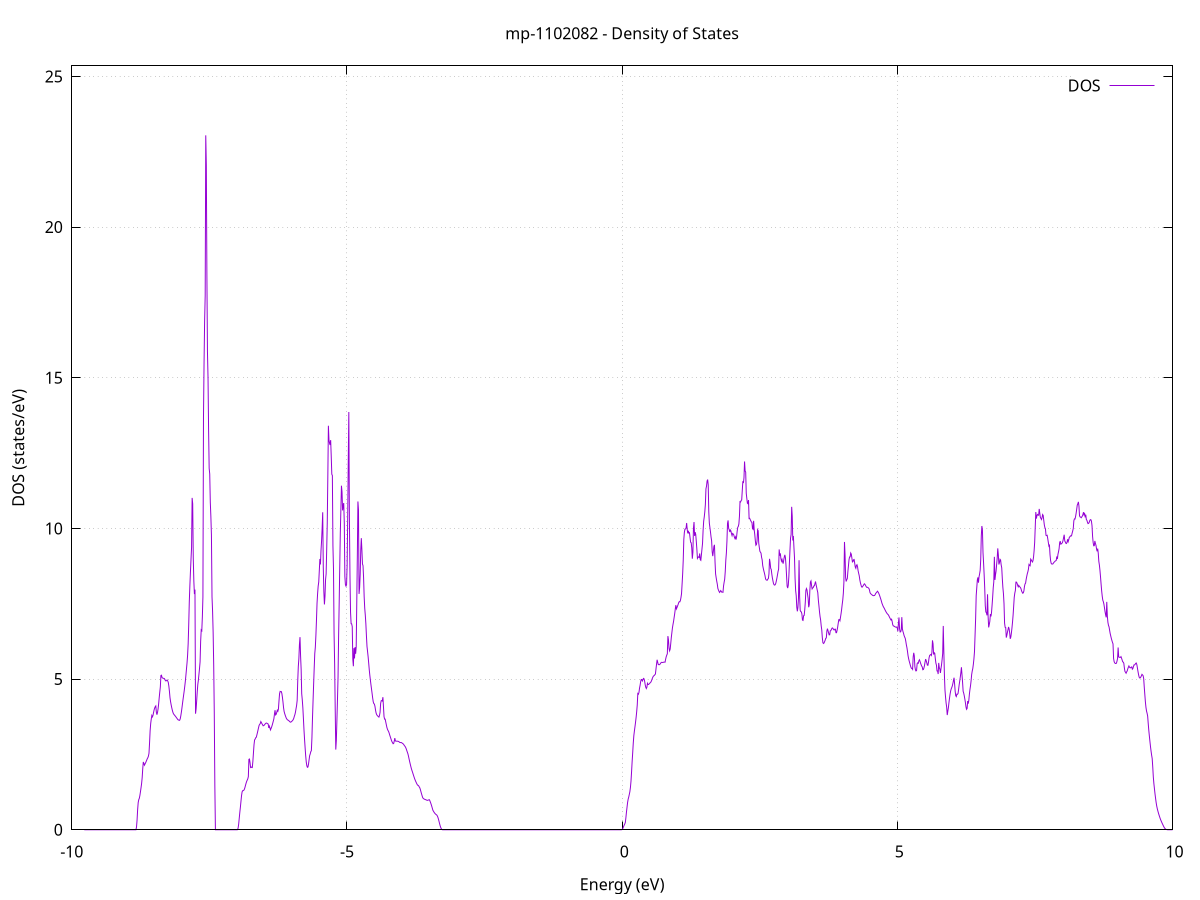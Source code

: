 set title 'mp-1102082 - Density of States'
set xlabel 'Energy (eV)'
set ylabel 'DOS (states/eV)'
set grid
set xrange [-10:10]
set yrange [0:25.351]
set xzeroaxis lt -1
set terminal png size 800,600
set output 'mp-1102082_dos_gnuplot.png'
plot '-' using 1:2 with lines title 'DOS'
-9.773400 0.000000
-9.763100 0.000000
-9.752800 0.000000
-9.742500 0.000000
-9.732200 0.000000
-9.721900 0.000000
-9.711600 0.000000
-9.701200 0.000000
-9.690900 0.000000
-9.680600 0.000000
-9.670300 0.000000
-9.660000 0.000000
-9.649700 0.000000
-9.639300 0.000000
-9.629000 0.000000
-9.618700 0.000000
-9.608400 0.000000
-9.598100 0.000000
-9.587800 0.000000
-9.577400 0.000000
-9.567100 0.000000
-9.556800 0.000000
-9.546500 0.000000
-9.536200 0.000000
-9.525900 0.000000
-9.515500 0.000000
-9.505200 0.000000
-9.494900 0.000000
-9.484600 0.000000
-9.474300 0.000000
-9.464000 0.000000
-9.453600 0.000000
-9.443300 0.000000
-9.433000 0.000000
-9.422700 0.000000
-9.412400 0.000000
-9.402100 0.000000
-9.391800 0.000000
-9.381400 0.000000
-9.371100 0.000000
-9.360800 0.000000
-9.350500 0.000000
-9.340200 0.000000
-9.329900 0.000000
-9.319500 0.000000
-9.309200 0.000000
-9.298900 0.000000
-9.288600 0.000000
-9.278300 0.000000
-9.268000 0.000000
-9.257600 0.000000
-9.247300 0.000000
-9.237000 0.000000
-9.226700 0.000000
-9.216400 0.000000
-9.206100 0.000000
-9.195700 0.000000
-9.185400 0.000000
-9.175100 0.000000
-9.164800 0.000000
-9.154500 0.000000
-9.144200 0.000000
-9.133900 0.000000
-9.123500 0.000000
-9.113200 0.000000
-9.102900 0.000000
-9.092600 0.000000
-9.082300 0.000000
-9.072000 0.000000
-9.061600 0.000000
-9.051300 0.000000
-9.041000 0.000000
-9.030700 0.000000
-9.020400 0.000000
-9.010100 0.000000
-8.999700 0.000000
-8.989400 0.000000
-8.979100 0.000000
-8.968800 0.000000
-8.958500 0.000000
-8.948200 0.000000
-8.937800 0.000000
-8.927500 0.000000
-8.917200 0.000000
-8.906900 0.000000
-8.896600 0.000000
-8.886300 0.000000
-8.876000 0.000000
-8.865600 0.000000
-8.855300 0.000000
-8.845000 0.000000
-8.834700 0.000600
-8.824400 0.086500
-8.814100 0.317700
-8.803700 0.668300
-8.793400 0.904200
-8.783100 1.000900
-8.772800 1.045300
-8.762500 1.140600
-8.752200 1.264800
-8.741800 1.396400
-8.731500 1.535000
-8.721200 1.728400
-8.710900 2.024100
-8.700600 2.250600
-8.690300 2.202200
-8.679900 2.143800
-8.669600 2.183100
-8.659300 2.221200
-8.649000 2.265300
-8.638700 2.311500
-8.628400 2.357400
-8.618000 2.391800
-8.607700 2.444500
-8.597400 2.537800
-8.587100 2.879700
-8.576800 3.282800
-8.566500 3.523700
-8.556200 3.671500
-8.545800 3.790800
-8.535500 3.746400
-8.525200 3.792600
-8.514900 3.888000
-8.504600 3.974400
-8.494300 4.040400
-8.483900 4.085300
-8.473600 4.110200
-8.463300 3.895400
-8.453000 3.820200
-8.442700 3.891100
-8.432400 4.010800
-8.422000 4.176700
-8.411700 4.379400
-8.401400 4.568400
-8.391100 4.740800
-8.380800 5.119700
-8.370500 5.130200
-8.360100 5.053400
-8.349800 5.036100
-8.339500 5.025300
-8.329200 5.026500
-8.318900 5.019800
-8.308600 4.990100
-8.298300 4.946700
-8.287900 4.938700
-8.277600 4.957300
-8.267300 4.970700
-8.257000 4.940100
-8.246700 4.887300
-8.236400 4.766600
-8.226000 4.596700
-8.215700 4.387000
-8.205400 4.255300
-8.195100 4.150600
-8.184800 4.059400
-8.174500 3.976400
-8.164100 3.905900
-8.153800 3.854600
-8.143500 3.826900
-8.133200 3.804100
-8.122900 3.781100
-8.112600 3.757200
-8.102200 3.731000
-8.091900 3.704800
-8.081600 3.678300
-8.071300 3.653200
-8.061000 3.643300
-8.050700 3.634000
-8.040300 3.633600
-8.030000 3.682000
-8.019700 3.776500
-8.009400 3.897800
-7.999100 4.034200
-7.988800 4.183400
-7.978500 4.328500
-7.968100 4.466400
-7.957800 4.605400
-7.947500 4.758800
-7.937200 4.922600
-7.926900 5.120400
-7.916600 5.328100
-7.906200 5.535300
-7.895900 5.789300
-7.885600 6.168800
-7.875300 6.810100
-7.865000 7.563800
-7.854700 8.088000
-7.844300 8.553700
-7.834000 8.971600
-7.823700 9.372000
-7.813400 11.013500
-7.803100 10.818200
-7.792800 9.010100
-7.782400 8.251800
-7.772100 7.821500
-7.761800 7.969100
-7.751500 3.852400
-7.741200 4.014600
-7.730900 4.282000
-7.720600 4.578300
-7.710200 4.823000
-7.699900 4.966600
-7.689600 5.160100
-7.679300 5.353100
-7.669000 5.570800
-7.658700 6.254500
-7.648300 6.631500
-7.638000 6.605900
-7.627700 7.060700
-7.617400 7.725500
-7.607100 13.698700
-7.596800 15.480100
-7.586400 16.898000
-7.576100 17.725700
-7.565800 23.046700
-7.555500 22.048200
-7.545200 18.449100
-7.534900 15.869300
-7.524500 14.988300
-7.514200 13.260500
-7.503900 11.995500
-7.493600 11.807600
-7.483300 10.872000
-7.473000 10.400400
-7.462700 9.780300
-7.452300 7.732500
-7.442000 7.264000
-7.431700 6.550600
-7.421400 5.455100
-7.411100 3.889300
-7.400800 1.456300
-7.390400 0.000000
-7.380100 0.000000
-7.369800 0.000000
-7.359500 0.000000
-7.349200 0.000000
-7.338900 0.000000
-7.328500 0.000000
-7.318200 0.000000
-7.307900 0.000000
-7.297600 0.000000
-7.287300 0.000000
-7.277000 0.000000
-7.266600 0.000000
-7.256300 0.000000
-7.246000 0.000000
-7.235700 0.000000
-7.225400 0.000000
-7.215100 0.000000
-7.204700 0.000000
-7.194400 0.000000
-7.184100 0.000000
-7.173800 0.000000
-7.163500 0.000000
-7.153200 0.000000
-7.142900 0.000000
-7.132500 0.000000
-7.122200 0.000000
-7.111900 0.000000
-7.101600 0.000000
-7.091300 0.000000
-7.081000 0.000000
-7.070600 0.000000
-7.060300 0.000000
-7.050000 0.000000
-7.039700 0.000000
-7.029400 0.000000
-7.019100 0.000000
-7.008700 0.000000
-6.998400 0.000000
-6.988100 0.003000
-6.977800 0.060100
-6.967500 0.190200
-6.957200 0.386600
-6.946800 0.579200
-6.936500 0.752500
-6.926200 0.939500
-6.915900 1.130400
-6.905600 1.255400
-6.895300 1.296800
-6.885000 1.298200
-6.874600 1.312100
-6.864300 1.343400
-6.854000 1.402500
-6.843700 1.475200
-6.833400 1.543600
-6.823100 1.602300
-6.812700 1.646200
-6.802400 1.688700
-6.792100 1.763200
-6.781800 2.337500
-6.771500 2.347900
-6.761200 2.224100
-6.750800 2.062900
-6.740500 2.065300
-6.730200 2.084200
-6.719900 2.070700
-6.709600 2.274300
-6.699300 2.551900
-6.688900 2.821000
-6.678600 2.982000
-6.668300 3.009000
-6.658000 3.055500
-6.647700 3.070300
-6.637400 3.144900
-6.627000 3.223400
-6.616700 3.306400
-6.606400 3.390400
-6.596100 3.468000
-6.585800 3.497600
-6.575500 3.526500
-6.565200 3.590700
-6.554800 3.557900
-6.544500 3.518500
-6.534200 3.488900
-6.523900 3.451300
-6.513600 3.454500
-6.503300 3.473000
-6.492900 3.496500
-6.482600 3.520400
-6.472300 3.536200
-6.462000 3.542500
-6.451700 3.533300
-6.441400 3.519400
-6.431000 3.508300
-6.420700 3.380600
-6.410400 3.438400
-6.400100 3.383300
-6.389800 3.314200
-6.379500 3.360100
-6.369100 3.411100
-6.358800 3.469700
-6.348500 3.538300
-6.338200 3.609500
-6.327900 3.686300
-6.317600 3.832300
-6.307300 3.969100
-6.296900 3.812400
-6.286600 3.831600
-6.276300 3.895400
-6.266000 3.966300
-6.255700 3.933700
-6.245400 4.007400
-6.235000 4.279900
-6.224700 4.517000
-6.214400 4.592600
-6.204100 4.582900
-6.193800 4.587100
-6.183500 4.528700
-6.173100 4.399400
-6.162800 4.243800
-6.152500 4.054900
-6.142200 3.928000
-6.131900 3.857300
-6.121600 3.798600
-6.111200 3.746000
-6.100900 3.697200
-6.090600 3.669600
-6.080300 3.646600
-6.070000 3.638000
-6.059700 3.625600
-6.049400 3.606900
-6.039000 3.587500
-6.028700 3.570700
-6.018400 3.574600
-6.008100 3.590600
-5.997800 3.607900
-5.987500 3.627100
-5.977100 3.655900
-5.966800 3.698700
-5.956500 3.766500
-5.946200 3.820600
-5.935900 3.903200
-5.925600 4.016200
-5.915200 4.126300
-5.904900 4.294600
-5.894600 4.931800
-5.884300 5.416800
-5.874000 5.676000
-5.863700 6.143800
-5.853300 6.393400
-5.843000 5.773700
-5.832700 5.327800
-5.822400 4.515800
-5.812100 4.314400
-5.801800 4.055300
-5.791400 3.695600
-5.781100 3.316200
-5.770800 3.000700
-5.760500 2.725000
-5.750200 2.458500
-5.739900 2.251200
-5.729600 2.126900
-5.719200 2.073500
-5.708900 2.083900
-5.698600 2.182800
-5.688300 2.323500
-5.678000 2.459700
-5.667700 2.516400
-5.657300 2.593100
-5.647000 2.624200
-5.636700 3.052800
-5.626400 3.706800
-5.616100 4.282500
-5.605800 4.829200
-5.595400 5.364900
-5.585100 5.846900
-5.574800 6.059200
-5.564500 6.453500
-5.554200 6.954300
-5.543900 7.517500
-5.533500 7.839200
-5.523200 8.086100
-5.512900 8.220700
-5.502600 8.600000
-5.492300 8.986200
-5.482000 8.806000
-5.471700 9.269500
-5.461300 9.590100
-5.451000 10.012400
-5.440700 10.536900
-5.430400 8.713700
-5.420100 7.905100
-5.409800 7.477700
-5.399400 7.746000
-5.389100 8.299500
-5.378800 8.489900
-5.368500 9.281800
-5.358200 10.179900
-5.347900 11.707800
-5.337500 13.407600
-5.327200 12.937400
-5.316900 12.830800
-5.306600 12.769300
-5.296300 12.931600
-5.286000 12.402000
-5.275600 11.798400
-5.265300 11.756300
-5.255000 9.423600
-5.244700 8.640900
-5.234400 6.516000
-5.224100 5.512300
-5.213800 4.035700
-5.203400 2.662100
-5.193100 2.964200
-5.182800 3.631600
-5.172500 4.327400
-5.162200 5.061300
-5.151900 6.424900
-5.141500 7.522800
-5.131200 8.726400
-5.120900 9.854900
-5.110600 10.626900
-5.100300 11.419400
-5.090000 11.214800
-5.079600 10.598900
-5.069300 10.750300
-5.059000 10.843200
-5.048700 10.189800
-5.038400 8.411300
-5.028100 8.131900
-5.017700 8.086800
-5.007400 8.132000
-4.997100 8.768400
-4.986800 10.319900
-4.976500 12.225000
-4.966200 13.863900
-4.955800 10.346600
-4.945500 8.456100
-4.935200 7.225700
-4.924900 6.839000
-4.914600 6.833900
-4.904300 6.741400
-4.894000 5.667000
-4.883600 5.427200
-4.873300 6.026700
-4.863000 5.685600
-4.852700 6.063000
-4.842400 5.842300
-4.832100 6.068400
-4.821700 7.577100
-4.811400 9.099600
-4.801100 10.895600
-4.790800 10.611100
-4.780500 7.826600
-4.770200 8.034500
-4.759800 8.474800
-4.749500 9.284900
-4.739200 9.677400
-4.728900 9.291000
-4.718600 8.823600
-4.708300 8.764300
-4.697900 8.358400
-4.687600 7.735900
-4.677300 7.351700
-4.667000 7.122200
-4.656700 6.836800
-4.646400 6.435900
-4.636100 6.084500
-4.625700 5.913800
-4.615400 5.737900
-4.605100 5.529700
-4.594800 5.308000
-4.584500 5.124100
-4.574200 4.964200
-4.563800 4.807100
-4.553500 4.665400
-4.543200 4.519400
-4.532900 4.370200
-4.522600 4.247400
-4.512300 4.188400
-4.501900 4.171000
-4.491600 4.097700
-4.481300 3.973900
-4.471000 3.876500
-4.460700 3.823500
-4.450400 3.793500
-4.440000 3.774500
-4.429700 3.754000
-4.419400 3.739100
-4.409100 3.796000
-4.398800 3.894100
-4.388500 4.186800
-4.378100 4.280900
-4.367800 4.289800
-4.357500 4.275000
-4.347200 4.401000
-4.336900 4.084300
-4.326600 3.757400
-4.316300 3.670700
-4.305900 3.672800
-4.295600 3.579600
-4.285300 3.488600
-4.275000 3.399500
-4.264700 3.338800
-4.254400 3.295200
-4.244000 3.263200
-4.233700 3.209400
-4.223400 3.146100
-4.213100 3.087800
-4.202800 3.029600
-4.192500 2.970800
-4.182100 2.923200
-4.171800 2.888600
-4.161500 2.855200
-4.151200 2.866000
-4.140900 2.941600
-4.130600 3.041500
-4.120200 2.951100
-4.109900 2.939100
-4.099600 2.941100
-4.089300 2.940700
-4.079000 2.938200
-4.068700 2.934500
-4.058400 2.927100
-4.048000 2.909400
-4.037700 2.895400
-4.027400 2.893900
-4.017100 2.896600
-4.006800 2.889800
-3.996500 2.874000
-3.986100 2.859500
-3.975800 2.846600
-3.965500 2.820000
-3.955200 2.789800
-3.944900 2.768200
-3.934600 2.735200
-3.924200 2.690800
-3.913900 2.633700
-3.903600 2.578500
-3.893300 2.524800
-3.883000 2.449000
-3.872700 2.360500
-3.862300 2.275000
-3.852000 2.192700
-3.841700 2.114700
-3.831400 2.040200
-3.821100 1.977700
-3.810800 1.922100
-3.800500 1.862000
-3.790100 1.802900
-3.779800 1.744300
-3.769500 1.689600
-3.759200 1.641700
-3.748900 1.597800
-3.738600 1.556200
-3.728200 1.517200
-3.717900 1.482100
-3.707600 1.476400
-3.697300 1.457500
-3.687000 1.422500
-3.676700 1.392800
-3.666300 1.335500
-3.656000 1.264700
-3.645700 1.197100
-3.635400 1.132700
-3.625100 1.072700
-3.614800 1.041700
-3.604400 1.028100
-3.594100 1.016100
-3.583800 1.008000
-3.573500 1.001000
-3.563200 0.993100
-3.552900 0.985500
-3.542500 0.975700
-3.532200 0.979500
-3.521900 0.985800
-3.511600 0.994400
-3.501300 0.995500
-3.491000 0.950400
-3.480700 0.900000
-3.470300 0.844400
-3.460000 0.783600
-3.449700 0.718200
-3.439400 0.650800
-3.429100 0.617500
-3.418800 0.585900
-3.408400 0.558100
-3.398100 0.534900
-3.387800 0.516100
-3.377500 0.502500
-3.367200 0.486000
-3.356900 0.454400
-3.346500 0.407100
-3.336200 0.344300
-3.325900 0.268300
-3.315600 0.192200
-3.305300 0.123400
-3.295000 0.069300
-3.284600 0.030800
-3.274300 0.007600
-3.264000 0.000000
-3.253700 0.000000
-3.243400 0.000000
-3.233100 0.000000
-3.222800 0.000000
-3.212400 0.000000
-3.202100 0.000000
-3.191800 0.000000
-3.181500 0.000000
-3.171200 0.000000
-3.160900 0.000000
-3.150500 0.000000
-3.140200 0.000000
-3.129900 0.000000
-3.119600 0.000000
-3.109300 0.000000
-3.099000 0.000000
-3.088600 0.000000
-3.078300 0.000000
-3.068000 0.000000
-3.057700 0.000000
-3.047400 0.000000
-3.037100 0.000000
-3.026700 0.000000
-3.016400 0.000000
-3.006100 0.000000
-2.995800 0.000000
-2.985500 0.000000
-2.975200 0.000000
-2.964900 0.000000
-2.954500 0.000000
-2.944200 0.000000
-2.933900 0.000000
-2.923600 0.000000
-2.913300 0.000000
-2.903000 0.000000
-2.892600 0.000000
-2.882300 0.000000
-2.872000 0.000000
-2.861700 0.000000
-2.851400 0.000000
-2.841100 0.000000
-2.830700 0.000000
-2.820400 0.000000
-2.810100 0.000000
-2.799800 0.000000
-2.789500 0.000000
-2.779200 0.000000
-2.768800 0.000000
-2.758500 0.000000
-2.748200 0.000000
-2.737900 0.000000
-2.727600 0.000000
-2.717300 0.000000
-2.706900 0.000000
-2.696600 0.000000
-2.686300 0.000000
-2.676000 0.000000
-2.665700 0.000000
-2.655400 0.000000
-2.645100 0.000000
-2.634700 0.000000
-2.624400 0.000000
-2.614100 0.000000
-2.603800 0.000000
-2.593500 0.000000
-2.583200 0.000000
-2.572800 0.000000
-2.562500 0.000000
-2.552200 0.000000
-2.541900 0.000000
-2.531600 0.000000
-2.521300 0.000000
-2.510900 0.000000
-2.500600 0.000000
-2.490300 0.000000
-2.480000 0.000000
-2.469700 0.000000
-2.459400 0.000000
-2.449000 0.000000
-2.438700 0.000000
-2.428400 0.000000
-2.418100 0.000000
-2.407800 0.000000
-2.397500 0.000000
-2.387200 0.000000
-2.376800 0.000000
-2.366500 0.000000
-2.356200 0.000000
-2.345900 0.000000
-2.335600 0.000000
-2.325300 0.000000
-2.314900 0.000000
-2.304600 0.000000
-2.294300 0.000000
-2.284000 0.000000
-2.273700 0.000000
-2.263400 0.000000
-2.253000 0.000000
-2.242700 0.000000
-2.232400 0.000000
-2.222100 0.000000
-2.211800 0.000000
-2.201500 0.000000
-2.191100 0.000000
-2.180800 0.000000
-2.170500 0.000000
-2.160200 0.000000
-2.149900 0.000000
-2.139600 0.000000
-2.129200 0.000000
-2.118900 0.000000
-2.108600 0.000000
-2.098300 0.000000
-2.088000 0.000000
-2.077700 0.000000
-2.067400 0.000000
-2.057000 0.000000
-2.046700 0.000000
-2.036400 0.000000
-2.026100 0.000000
-2.015800 0.000000
-2.005500 0.000000
-1.995100 0.000000
-1.984800 0.000000
-1.974500 0.000000
-1.964200 0.000000
-1.953900 0.000000
-1.943600 0.000000
-1.933200 0.000000
-1.922900 0.000000
-1.912600 0.000000
-1.902300 0.000000
-1.892000 0.000000
-1.881700 0.000000
-1.871300 0.000000
-1.861000 0.000000
-1.850700 0.000000
-1.840400 0.000000
-1.830100 0.000000
-1.819800 0.000000
-1.809500 0.000000
-1.799100 0.000000
-1.788800 0.000000
-1.778500 0.000000
-1.768200 0.000000
-1.757900 0.000000
-1.747600 0.000000
-1.737200 0.000000
-1.726900 0.000000
-1.716600 0.000000
-1.706300 0.000000
-1.696000 0.000000
-1.685700 0.000000
-1.675300 0.000000
-1.665000 0.000000
-1.654700 0.000000
-1.644400 0.000000
-1.634100 0.000000
-1.623800 0.000000
-1.613400 0.000000
-1.603100 0.000000
-1.592800 0.000000
-1.582500 0.000000
-1.572200 0.000000
-1.561900 0.000000
-1.551600 0.000000
-1.541200 0.000000
-1.530900 0.000000
-1.520600 0.000000
-1.510300 0.000000
-1.500000 0.000000
-1.489700 0.000000
-1.479300 0.000000
-1.469000 0.000000
-1.458700 0.000000
-1.448400 0.000000
-1.438100 0.000000
-1.427800 0.000000
-1.417400 0.000000
-1.407100 0.000000
-1.396800 0.000000
-1.386500 0.000000
-1.376200 0.000000
-1.365900 0.000000
-1.355500 0.000000
-1.345200 0.000000
-1.334900 0.000000
-1.324600 0.000000
-1.314300 0.000000
-1.304000 0.000000
-1.293600 0.000000
-1.283300 0.000000
-1.273000 0.000000
-1.262700 0.000000
-1.252400 0.000000
-1.242100 0.000000
-1.231800 0.000000
-1.221400 0.000000
-1.211100 0.000000
-1.200800 0.000000
-1.190500 0.000000
-1.180200 0.000000
-1.169900 0.000000
-1.159500 0.000000
-1.149200 0.000000
-1.138900 0.000000
-1.128600 0.000000
-1.118300 0.000000
-1.108000 0.000000
-1.097600 0.000000
-1.087300 0.000000
-1.077000 0.000000
-1.066700 0.000000
-1.056400 0.000000
-1.046100 0.000000
-1.035700 0.000000
-1.025400 0.000000
-1.015100 0.000000
-1.004800 0.000000
-0.994500 0.000000
-0.984200 0.000000
-0.973900 0.000000
-0.963500 0.000000
-0.953200 0.000000
-0.942900 0.000000
-0.932600 0.000000
-0.922300 0.000000
-0.912000 0.000000
-0.901600 0.000000
-0.891300 0.000000
-0.881000 0.000000
-0.870700 0.000000
-0.860400 0.000000
-0.850100 0.000000
-0.839700 0.000000
-0.829400 0.000000
-0.819100 0.000000
-0.808800 0.000000
-0.798500 0.000000
-0.788200 0.000000
-0.777800 0.000000
-0.767500 0.000000
-0.757200 0.000000
-0.746900 0.000000
-0.736600 0.000000
-0.726300 0.000000
-0.715900 0.000000
-0.705600 0.000000
-0.695300 0.000000
-0.685000 0.000000
-0.674700 0.000000
-0.664400 0.000000
-0.654100 0.000000
-0.643700 0.000000
-0.633400 0.000000
-0.623100 0.000000
-0.612800 0.000000
-0.602500 0.000000
-0.592200 0.000000
-0.581800 0.000000
-0.571500 0.000000
-0.561200 0.000000
-0.550900 0.000000
-0.540600 0.000000
-0.530300 0.000000
-0.519900 0.000000
-0.509600 0.000000
-0.499300 0.000000
-0.489000 0.000000
-0.478700 0.000000
-0.468400 0.000000
-0.458000 0.000000
-0.447700 0.000000
-0.437400 0.000000
-0.427100 0.000000
-0.416800 0.000000
-0.406500 0.000000
-0.396200 0.000000
-0.385800 0.000000
-0.375500 0.000000
-0.365200 0.000000
-0.354900 0.000000
-0.344600 0.000000
-0.334300 0.000000
-0.323900 0.000000
-0.313600 0.000000
-0.303300 0.000000
-0.293000 0.000000
-0.282700 0.000000
-0.272400 0.000000
-0.262000 0.000000
-0.251700 0.000000
-0.241400 0.000000
-0.231100 0.000000
-0.220800 0.000000
-0.210500 0.000000
-0.200100 0.000000
-0.189800 0.000000
-0.179500 0.000000
-0.169200 0.000000
-0.158900 0.000000
-0.148600 0.000000
-0.138300 0.000000
-0.127900 0.000000
-0.117600 0.000000
-0.107300 0.000000
-0.097000 0.000000
-0.086700 0.000000
-0.076400 0.000000
-0.066000 0.000000
-0.055700 0.000000
-0.045400 0.000000
-0.035100 0.000000
-0.024800 0.000000
-0.014500 0.000000
-0.004100 0.005200
0.006200 0.025400
0.016500 0.060800
0.026800 0.110200
0.037100 0.154300
0.047400 0.192000
0.057800 0.241800
0.068100 0.400100
0.078400 0.585800
0.088700 0.746800
0.099000 0.905400
0.109300 1.015900
0.119700 1.086400
0.130000 1.172700
0.140300 1.263600
0.150600 1.405700
0.160900 1.615200
0.171200 1.923000
0.181500 2.261400
0.191900 2.560800
0.202200 2.878000
0.212500 3.123800
0.222800 3.280500
0.233100 3.419700
0.243400 3.567800
0.253800 3.729500
0.264100 3.916500
0.274400 4.141300
0.284700 4.520800
0.295000 4.499100
0.305300 4.555400
0.315700 4.698500
0.326000 4.795000
0.336300 4.915000
0.346600 4.988600
0.356900 4.986800
0.367200 4.939700
0.377600 4.985100
0.387900 5.023100
0.398200 5.009400
0.408500 4.931100
0.418800 4.813200
0.429100 4.729700
0.439400 4.687200
0.449800 4.731900
0.460100 4.860400
0.470400 4.821700
0.480700 4.821700
0.491000 4.841900
0.501300 4.867100
0.511700 4.877300
0.522000 4.902300
0.532300 4.940500
0.542600 4.994200
0.552900 5.043900
0.563200 5.085000
0.573600 5.108400
0.583900 5.122900
0.594200 5.143800
0.604500 5.170200
0.614800 5.334600
0.625100 5.494300
0.635500 5.641700
0.645800 5.563300
0.656100 5.485300
0.666400 5.477000
0.676700 5.478100
0.687000 5.492100
0.697300 5.520100
0.707700 5.548000
0.718000 5.557600
0.728300 5.554300
0.738600 5.550500
0.748900 5.557900
0.759200 5.564500
0.769600 5.563900
0.779900 5.561900
0.790200 5.659800
0.800500 5.741000
0.810800 5.795500
0.821100 5.841500
0.831500 6.426900
0.841800 6.298800
0.852100 6.019300
0.862400 5.938400
0.872700 5.996200
0.883000 6.179700
0.893400 6.382800
0.903700 6.543100
0.914000 6.703300
0.924300 6.817200
0.934600 6.918700
0.944900 7.049000
0.955300 7.177200
0.965600 7.327000
0.975900 7.454900
0.986200 7.332500
0.996500 7.376100
1.006800 7.426000
1.017100 7.477700
1.027500 7.537300
1.037800 7.569700
1.048100 7.564600
1.058400 7.607800
1.068700 7.706000
1.079000 7.833400
1.089400 8.159900
1.099700 8.497100
1.110000 8.942700
1.120300 9.627800
1.130600 9.870900
1.140900 9.975700
1.151300 9.982700
1.161600 10.014700
1.171900 10.180300
1.182200 9.966000
1.192500 9.837400
1.202800 9.922600
1.213200 9.846100
1.223500 9.855800
1.233800 9.695600
1.244100 9.543300
1.254400 9.524400
1.264700 9.358100
1.275000 8.995900
1.285400 9.201100
1.295700 10.012200
1.306000 10.212600
1.316300 9.752600
1.326600 9.877700
1.336900 9.802000
1.347300 9.572600
1.357600 9.310900
1.367900 9.006600
1.378200 9.039200
1.388500 9.056300
1.398800 9.041200
1.409200 9.170200
1.419500 8.962200
1.429800 8.942100
1.440100 9.128300
1.450400 9.316400
1.460700 9.504500
1.471100 9.943000
1.481400 10.239200
1.491700 10.378000
1.502000 10.551600
1.512300 10.794700
1.522600 11.313900
1.533000 11.403100
1.543300 11.572600
1.553600 11.622200
1.563900 11.448900
1.574200 10.552400
1.584500 10.174900
1.594800 10.028900
1.605200 9.881900
1.615500 9.716400
1.625800 9.589000
1.636100 9.227200
1.646400 9.080900
1.656700 9.231700
1.667100 9.404400
1.677400 9.456400
1.687700 8.899300
1.698000 8.492500
1.708300 8.365000
1.718600 8.251500
1.729000 8.150700
1.739300 8.010200
1.749600 7.958000
1.759900 7.913600
1.770200 7.876200
1.780500 7.901500
1.790900 7.937600
1.801200 7.912200
1.811500 7.883300
1.821800 7.888000
1.832100 7.881400
1.842400 8.088600
1.852700 8.210900
1.863100 8.316500
1.873400 8.566500
1.883700 8.947100
1.894000 9.189500
1.904300 9.580000
1.914600 10.166700
1.925000 10.267500
1.935300 9.999800
1.945600 9.963200
1.955900 9.882900
1.966200 9.946300
1.976500 9.916200
1.986900 9.826500
1.997200 9.761500
2.007500 9.833700
2.017800 9.817500
2.028100 9.788200
2.038400 9.717600
2.048800 9.669800
2.059100 9.717400
2.069400 9.629800
2.079700 9.727700
2.090000 9.910300
2.100300 10.036900
2.110600 10.068800
2.121000 10.148300
2.131300 10.401300
2.141600 10.887600
2.151900 10.877500
2.162200 10.925800
2.172500 10.947000
2.182900 11.264800
2.193200 11.567000
2.203500 11.506100
2.213800 11.681800
2.224100 12.221900
2.234400 11.905100
2.244800 11.871700
2.255100 11.167000
2.265400 10.996700
2.275700 10.837400
2.286000 10.820200
2.296300 10.941800
2.306700 10.329500
2.317000 10.336500
2.327300 10.292300
2.337600 10.254300
2.347900 10.215600
2.358200 10.199600
2.368600 9.993700
2.378900 9.972000
2.389200 10.253800
2.399500 9.954700
2.409800 9.799400
2.420100 9.590100
2.430400 9.443000
2.440800 9.467900
2.451100 9.582000
2.461400 9.957000
2.471700 9.923600
2.482000 9.508400
2.492300 9.373700
2.502700 9.243800
2.513000 9.211500
2.523300 9.181400
2.533600 9.042700
2.543900 8.960100
2.554200 8.767500
2.564600 8.673700
2.574900 8.590200
2.585200 8.518100
2.595500 8.434400
2.605800 8.328400
2.616100 8.294400
2.626500 8.284000
2.636800 8.282000
2.647100 8.318800
2.657400 8.340600
2.667700 8.495000
2.678000 8.991100
2.688300 8.869800
2.698700 8.677000
2.709000 8.640500
2.719300 8.486700
2.729600 8.360500
2.739900 8.261900
2.750200 8.172000
2.760600 8.131900
2.770900 8.119200
2.781200 8.132500
2.791500 8.177700
2.801800 8.258800
2.812100 8.352800
2.822500 8.460100
2.832800 8.570800
2.843100 8.648200
2.853400 9.304300
2.863700 9.093300
2.874000 9.174100
2.884400 9.005100
2.894700 8.916900
2.905000 8.969700
2.915300 8.888800
2.925600 8.833000
2.935900 8.948700
2.946200 9.055400
2.956600 9.123700
2.966900 9.029200
2.977200 8.776700
2.987500 8.427600
2.997800 8.085000
3.008100 8.021500
3.018500 8.114400
3.028800 8.395800
3.039100 8.844600
3.049400 9.280000
3.059700 9.676200
3.070000 9.798400
3.080400 10.718000
3.090700 10.404300
3.101000 9.600900
3.111300 9.750000
3.121600 9.365700
3.131900 9.023200
3.142300 8.335000
3.152600 7.934700
3.162900 7.767600
3.173200 7.386200
3.183500 7.249200
3.193800 7.380700
3.204200 7.699000
3.214500 8.946500
3.224800 7.740200
3.235100 7.284200
3.245400 7.240300
3.255700 7.231700
3.266000 7.162500
3.276400 6.959600
3.286700 6.948500
3.297000 7.103400
3.307300 7.113500
3.317600 7.295700
3.327900 7.550700
3.338300 7.939600
3.348600 8.005200
3.358900 7.957200
3.369200 7.812900
3.379500 7.677600
3.389800 7.385200
3.400200 7.471800
3.410500 7.938900
3.420800 8.220900
3.431100 8.258200
3.441400 8.107300
3.451700 7.994100
3.462100 8.024000
3.472400 8.037800
3.482700 8.092800
3.493000 8.095800
3.503300 8.168100
3.513600 8.238700
3.523900 8.137100
3.534300 8.045900
3.544600 7.953200
3.554900 7.872300
3.565200 7.619800
3.575500 7.437400
3.585800 7.237800
3.596200 7.075000
3.606500 6.963200
3.616800 6.768600
3.627100 6.631700
3.637400 6.370300
3.647700 6.207500
3.658100 6.182000
3.668400 6.199200
3.678700 6.244300
3.689000 6.291200
3.699300 6.352800
3.709600 6.366700
3.720000 6.593600
3.730300 6.674000
3.740600 6.606000
3.750900 6.534500
3.761200 6.467600
3.771500 6.472500
3.781900 6.601300
3.792200 6.613400
3.802500 6.649900
3.812800 6.690500
3.823100 6.698000
3.833400 6.673400
3.843700 6.638100
3.854100 6.630700
3.864400 6.656700
3.874700 6.657500
3.885000 6.541800
3.895300 6.539900
3.905600 6.621100
3.916000 6.724800
3.926300 6.854100
3.936600 6.973000
3.946900 6.975200
3.957200 6.936600
3.967500 7.054100
3.977900 7.174400
3.988200 7.315800
3.998500 7.480400
4.008800 7.628300
4.019100 7.847300
4.029400 8.214600
4.039800 9.551000
4.050100 9.130200
4.060400 8.374100
4.070700 8.240800
4.081000 8.297000
4.091300 8.337100
4.101600 8.567100
4.112000 8.759200
4.122300 8.965600
4.132600 9.053800
4.142900 9.057000
4.153200 9.184500
4.163500 9.147700
4.173900 9.023600
4.184200 8.888400
4.194500 8.901700
4.204800 8.960300
4.215100 8.969500
4.225400 8.847000
4.235800 8.717800
4.246100 8.677400
4.256400 8.773200
4.266700 8.795700
4.277000 8.731800
4.287300 8.597600
4.297700 8.511500
4.308000 8.429600
4.318300 8.297200
4.328600 8.201700
4.338900 8.131800
4.349200 8.064500
4.359500 8.050200
4.369900 8.078000
4.380200 8.098900
4.390500 8.133600
4.400800 8.162700
4.411100 8.146600
4.421400 8.112800
4.431800 8.076500
4.442100 8.047400
4.452400 8.049300
4.462700 8.041400
4.473000 8.027900
4.483300 8.009600
4.493700 7.959500
4.504000 7.869700
4.514300 7.836700
4.524600 7.820000
4.534900 7.806600
4.545200 7.786800
4.555600 7.774900
4.565900 7.768600
4.576200 7.772200
4.586500 7.776700
4.596800 7.801100
4.607100 7.844600
4.617500 7.865200
4.627800 7.887200
4.638100 7.916600
4.648400 7.895400
4.658700 7.861000
4.669000 7.818400
4.679300 7.768400
4.689700 7.709400
4.700000 7.652800
4.710300 7.589200
4.720600 7.518500
4.730900 7.470000
4.741200 7.421400
4.751600 7.385300
4.761900 7.353800
4.772200 7.313400
4.782500 7.276200
4.792800 7.238600
4.803100 7.208800
4.813500 7.177500
4.823800 7.156300
4.834100 7.138500
4.844400 7.108300
4.854700 7.066600
4.865000 7.029800
4.875400 6.991300
4.885700 6.960700
4.896000 6.985400
4.906300 6.911600
4.916600 6.805600
4.926900 6.765900
4.937200 6.761800
4.947600 6.747400
4.957900 6.735900
4.968200 6.726900
4.978500 6.722600
4.988800 6.728300
4.999100 6.694700
5.009500 6.588100
5.019800 6.864400
5.030100 7.045700
5.040400 6.674900
5.050700 6.564700
5.061000 6.569700
5.071400 6.635600
5.081700 7.056700
5.092000 6.669000
5.102300 6.581500
5.112600 6.521200
5.122900 6.445700
5.133300 6.395200
5.143600 6.354500
5.153900 6.255600
5.164200 6.136700
5.174500 6.044200
5.184800 5.920100
5.195200 5.775500
5.205500 5.678000
5.215800 5.597600
5.226100 5.530500
5.236400 5.458300
5.246700 5.396400
5.257000 5.357000
5.267400 5.351800
5.277700 5.323900
5.288000 5.733600
5.298300 5.873400
5.308600 5.771600
5.318900 5.414200
5.329300 5.305200
5.339600 5.270700
5.349900 5.289000
5.360200 5.512600
5.370500 5.541800
5.380800 5.526100
5.391200 5.606700
5.401500 5.641100
5.411800 5.591500
5.422100 5.531500
5.432400 5.477900
5.442700 5.433300
5.453100 5.402100
5.463400 5.310400
5.473700 5.319200
5.484000 5.371800
5.494300 5.459300
5.504600 5.573500
5.514900 5.664300
5.525300 5.605400
5.535600 5.540500
5.545900 5.462800
5.556200 5.460000
5.566500 5.564300
5.576800 5.707400
5.587200 5.783400
5.597500 5.803700
5.607800 5.815700
5.618100 5.785700
5.628400 5.882300
5.638700 6.286200
5.649100 6.170800
5.659400 5.816800
5.669700 5.876400
5.680000 5.857100
5.690300 5.680600
5.700600 5.533400
5.711000 5.462600
5.721300 5.271700
5.731600 5.271400
5.741900 5.168100
5.752200 5.538500
5.762500 5.382300
5.772800 5.334100
5.783200 5.204000
5.793500 5.351700
5.803800 5.480700
5.814100 5.657400
5.824400 5.849500
5.834700 6.763400
5.845100 5.930000
5.855400 5.150500
5.865700 4.641500
5.876000 4.405800
5.886300 4.207300
5.896600 4.072100
5.907000 3.807200
5.917300 3.931000
5.927600 4.047300
5.937900 4.215100
5.948200 4.366500
5.958500 4.498600
5.968900 4.605200
5.979200 4.675600
5.989500 4.721300
5.999800 4.778000
6.010100 4.859500
6.020400 4.956700
6.030800 5.046000
6.041100 4.834100
6.051400 4.590200
6.061700 4.447300
6.072000 4.419900
6.082300 4.500700
6.092600 4.495000
6.103000 4.521700
6.113300 4.653300
6.123600 4.810700
6.133900 4.932200
6.144200 5.066900
6.154500 5.214600
6.164900 5.392800
6.175200 5.142600
6.185500 4.897600
6.195800 4.598200
6.206100 4.535300
6.216400 4.447500
6.226800 4.337500
6.237100 4.221200
6.247400 4.076800
6.257700 3.997400
6.268000 4.027400
6.278300 4.271100
6.288700 4.186000
6.299000 4.295600
6.309300 4.495200
6.319600 4.653500
6.329900 4.779000
6.340200 4.939900
6.350500 5.147300
6.360900 5.266100
6.371200 5.349800
6.381500 5.492500
6.391800 5.668600
6.402100 5.910500
6.412400 6.450300
6.422800 7.009200
6.433100 7.773600
6.443400 8.026800
6.453700 8.288200
6.464000 8.374800
6.474300 8.199200
6.484700 8.393500
6.495000 8.488100
6.505300 8.608600
6.515600 8.976200
6.525900 9.750600
6.536200 10.080700
6.546600 9.949300
6.556900 9.200300
6.567200 8.856500
6.577500 8.470600
6.587800 8.037100
6.598100 7.440100
6.608400 7.225700
6.618800 7.205500
6.629100 7.116300
6.639400 7.816200
6.649700 7.075600
6.660000 6.716100
6.670300 6.810500
6.680700 6.915700
6.691000 7.157500
6.701300 7.080400
6.711600 7.211200
6.721900 7.456100
6.732200 7.718100
6.742600 8.031100
6.752900 8.225900
6.763200 9.059000
6.773500 8.291600
6.783800 8.458500
6.794100 8.583900
6.804500 8.804600
6.814800 9.018200
6.825100 9.337900
6.835400 9.129300
6.845700 8.804300
6.856000 8.866000
6.866400 8.975800
6.876700 8.951100
6.887000 8.788800
6.897300 8.693000
6.907600 8.336400
6.917900 8.041500
6.928200 7.836000
6.938600 7.502800
6.948900 6.859800
6.959200 6.719200
6.969500 6.712600
6.979800 6.377700
6.990100 6.452400
7.000500 6.553800
7.010800 6.638300
7.021100 6.731100
7.031400 6.667700
7.041700 6.531500
7.052000 6.338000
7.062400 6.395000
7.072700 6.532500
7.083000 6.696800
7.093300 6.892100
7.103600 7.121000
7.113900 7.413700
7.124300 7.713600
7.134600 7.853200
7.144900 7.940800
7.155200 8.220000
7.165500 8.218600
7.175800 8.179700
7.186100 8.113700
7.196500 8.064400
7.206800 8.110100
7.217100 8.073300
7.227400 8.058300
7.237700 8.037000
7.248000 7.993700
7.258400 7.923600
7.268700 7.884000
7.279000 7.849500
7.289300 7.863500
7.299600 7.924500
7.309900 8.072900
7.320300 8.158000
7.330600 8.184900
7.340900 8.309800
7.351200 8.406300
7.361500 8.496800
7.371800 8.560800
7.382200 8.649900
7.392500 8.802000
7.402800 8.773100
7.413100 8.760600
7.423400 8.981800
7.433700 8.954000
7.444100 8.919800
7.454400 8.886400
7.464700 8.927600
7.475000 9.047800
7.485300 9.258300
7.495600 9.535000
7.505900 10.043700
7.516300 10.545500
7.526600 10.326000
7.536900 10.431400
7.547200 10.463300
7.557500 10.440300
7.567800 10.438200
7.578200 10.648400
7.588500 10.505700
7.598800 10.368800
7.609100 10.334000
7.619400 10.296300
7.629700 10.353700
7.640100 10.461200
7.650400 10.432200
7.660700 10.273200
7.671000 10.117600
7.681300 10.027200
7.691600 9.988400
7.702000 9.770400
7.712300 9.761100
7.722600 9.772500
7.732900 9.666100
7.743200 9.544100
7.753500 9.423200
7.763800 9.465500
7.774200 9.135200
7.784500 8.941300
7.794800 8.846100
7.805100 8.819800
7.815400 8.817600
7.825700 8.821800
7.836100 8.848700
7.846400 8.877300
7.856700 8.892200
7.867000 8.915400
7.877300 8.926900
7.887600 8.940200
7.898000 9.069500
7.908300 8.985200
7.918600 9.141000
7.928900 9.226300
7.939200 9.325300
7.949500 9.525500
7.959900 9.580700
7.970200 9.477200
7.980500 9.488300
7.990800 9.508300
8.001100 9.533700
8.011400 9.605700
8.021700 9.700000
8.032100 9.791400
8.042400 9.584200
8.052700 9.550500
8.063000 9.506800
8.073300 9.499700
8.083600 9.539900
8.094000 9.640800
8.104300 9.562900
8.114600 9.621700
8.124900 9.702500
8.135200 9.723700
8.145500 9.753900
8.155900 9.745200
8.166200 9.761300
8.176500 9.845600
8.186800 9.914200
8.197100 10.002000
8.207400 10.253600
8.217800 10.316400
8.228100 10.312400
8.238400 10.389700
8.248700 10.501300
8.259000 10.631800
8.269300 10.773900
8.279700 10.818800
8.290000 10.881600
8.300300 10.741800
8.310600 10.420000
8.320900 10.381300
8.331200 10.375300
8.341500 10.355200
8.351900 10.382200
8.362200 10.412400
8.372500 10.462100
8.382800 10.540600
8.393100 10.455900
8.403400 10.488300
8.413800 10.368000
8.424100 10.455800
8.434400 10.295600
8.444700 10.271700
8.455000 10.205900
8.465300 10.160600
8.475700 10.169000
8.486000 10.199800
8.496300 10.258000
8.506600 10.291700
8.516900 10.289800
8.527200 10.241200
8.537600 10.091100
8.547900 9.739600
8.558200 9.531900
8.568500 9.424400
8.578800 9.428100
8.589100 9.585300
8.599400 9.501400
8.609800 9.439700
8.620100 9.318300
8.630400 9.242700
8.640700 9.330200
8.651000 9.178800
8.661300 8.908400
8.671700 8.783100
8.682000 8.606200
8.692300 8.391300
8.702600 8.150700
8.712900 7.926200
8.723200 7.750600
8.733600 7.618100
8.743900 7.567400
8.754200 7.482900
8.764500 7.359300
8.774800 7.231200
8.785100 7.129600
8.795500 7.048900
8.805800 7.563600
8.816100 7.086600
8.826400 6.885300
8.836700 6.785100
8.847000 6.734800
8.857300 6.621400
8.867700 6.512100
8.878000 6.431500
8.888300 6.353300
8.898600 6.283900
8.908900 6.222600
8.919200 6.168400
8.929600 5.687500
8.939900 5.578800
8.950200 5.537300
8.960500 5.519600
8.970800 5.518900
8.981100 5.527100
8.991500 5.595400
9.001800 5.683400
9.012100 6.049300
9.022400 5.733700
9.032700 5.727600
9.043000 5.719900
9.053400 5.721100
9.063700 5.745600
9.074000 5.696200
9.084300 5.637800
9.094600 5.575600
9.104900 5.563900
9.115300 5.526900
9.125600 5.370900
9.135900 5.256000
9.146200 5.226300
9.156500 5.195200
9.166800 5.240700
9.177100 5.271100
9.187500 5.340000
9.197800 5.392400
9.208100 5.436400
9.218400 5.396800
9.228700 5.377500
9.239000 5.374800
9.249400 5.396500
9.259700 5.405400
9.270000 5.329300
9.280300 5.351300
9.290600 5.419200
9.300900 5.472000
9.311300 5.471000
9.321600 5.492500
9.331900 5.525200
9.342200 5.534500
9.352500 5.476200
9.362800 5.365700
9.373200 5.250500
9.383500 5.148700
9.393800 5.066900
9.404100 5.037100
9.414400 5.039900
9.424700 5.070900
9.435000 5.109800
9.445400 5.157900
9.455700 5.138900
9.466000 5.113900
9.476300 5.022300
9.486600 4.742400
9.496900 4.494000
9.507300 4.247500
9.517600 4.064400
9.527900 3.941600
9.538200 3.868200
9.548500 3.776800
9.558800 3.529100
9.569200 3.302800
9.579500 3.112400
9.589800 2.934000
9.600100 2.761500
9.610400 2.610400
9.620700 2.476500
9.631100 2.362400
9.641400 2.075800
9.651700 1.747300
9.662000 1.527300
9.672300 1.355300
9.682600 1.187500
9.693000 1.036200
9.703300 0.898600
9.713600 0.785400
9.723900 0.697300
9.734200 0.623800
9.744500 0.555400
9.754800 0.493300
9.765200 0.434000
9.775500 0.378700
9.785800 0.328800
9.796100 0.282900
9.806400 0.240300
9.816700 0.198900
9.827100 0.158500
9.837400 0.119000
9.847700 0.082600
9.858000 0.053500
9.868300 0.031600
9.878600 0.017000
9.889000 0.009200
9.899300 0.004200
9.909600 0.001100
9.919900 0.000000
9.930200 0.000000
9.940500 0.000000
9.950900 0.000000
9.961200 0.000000
9.971500 0.000000
9.981800 0.000000
9.992100 0.000000
10.002400 0.000000
10.012700 0.000000
10.023100 0.000000
10.033400 0.000000
10.043700 0.000000
10.054000 0.000000
10.064300 0.000000
10.074600 0.000000
10.085000 0.000000
10.095300 0.000000
10.105600 0.000000
10.115900 0.000000
10.126200 0.000000
10.136500 0.000000
10.146900 0.000000
10.157200 0.000000
10.167500 0.000000
10.177800 0.000000
10.188100 0.000000
10.198400 0.000000
10.208800 0.000000
10.219100 0.000000
10.229400 0.000000
10.239700 0.000000
10.250000 0.000000
10.260300 0.000000
10.270600 0.000000
10.281000 0.000000
10.291300 0.000000
10.301600 0.000000
10.311900 0.000000
10.322200 0.000000
10.332500 0.000000
10.342900 0.000000
10.353200 0.000000
10.363500 0.000000
10.373800 0.000000
10.384100 0.000000
10.394400 0.000000
10.404800 0.000000
10.415100 0.000000
10.425400 0.000000
10.435700 0.000000
10.446000 0.000000
10.456300 0.000000
10.466700 0.000000
10.477000 0.000000
10.487300 0.000000
10.497600 0.000000
10.507900 0.000000
10.518200 0.000000
10.528600 0.000000
10.538900 0.000000
10.549200 0.000000
10.559500 0.000000
10.569800 0.000000
10.580100 0.000000
10.590400 0.000000
10.600800 0.000000
10.611100 0.000000
10.621400 0.000000
10.631700 0.000000
10.642000 0.000000
10.652300 0.000000
10.662700 0.000000
10.673000 0.000000
10.683300 0.000000
10.693600 0.000000
10.703900 0.000000
10.714200 0.000000
10.724600 0.000000
10.734900 0.000000
10.745200 0.000000
10.755500 0.000000
10.765800 0.000000
10.776100 0.000000
10.786500 0.000000
10.796800 0.000000
10.807100 0.000000
10.817400 0.000000
10.827700 0.000000
10.838000 0.000000
10.848300 0.000000
10.858700 0.000000
e
